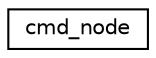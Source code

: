 digraph G
{
  edge [fontname="Helvetica",fontsize="10",labelfontname="Helvetica",labelfontsize="10"];
  node [fontname="Helvetica",fontsize="10",shape=record];
  rankdir="LR";
  Node1 [label="cmd_node",height=0.2,width=0.4,color="black", fillcolor="white", style="filled",URL="$structcmd__node.html"];
}
